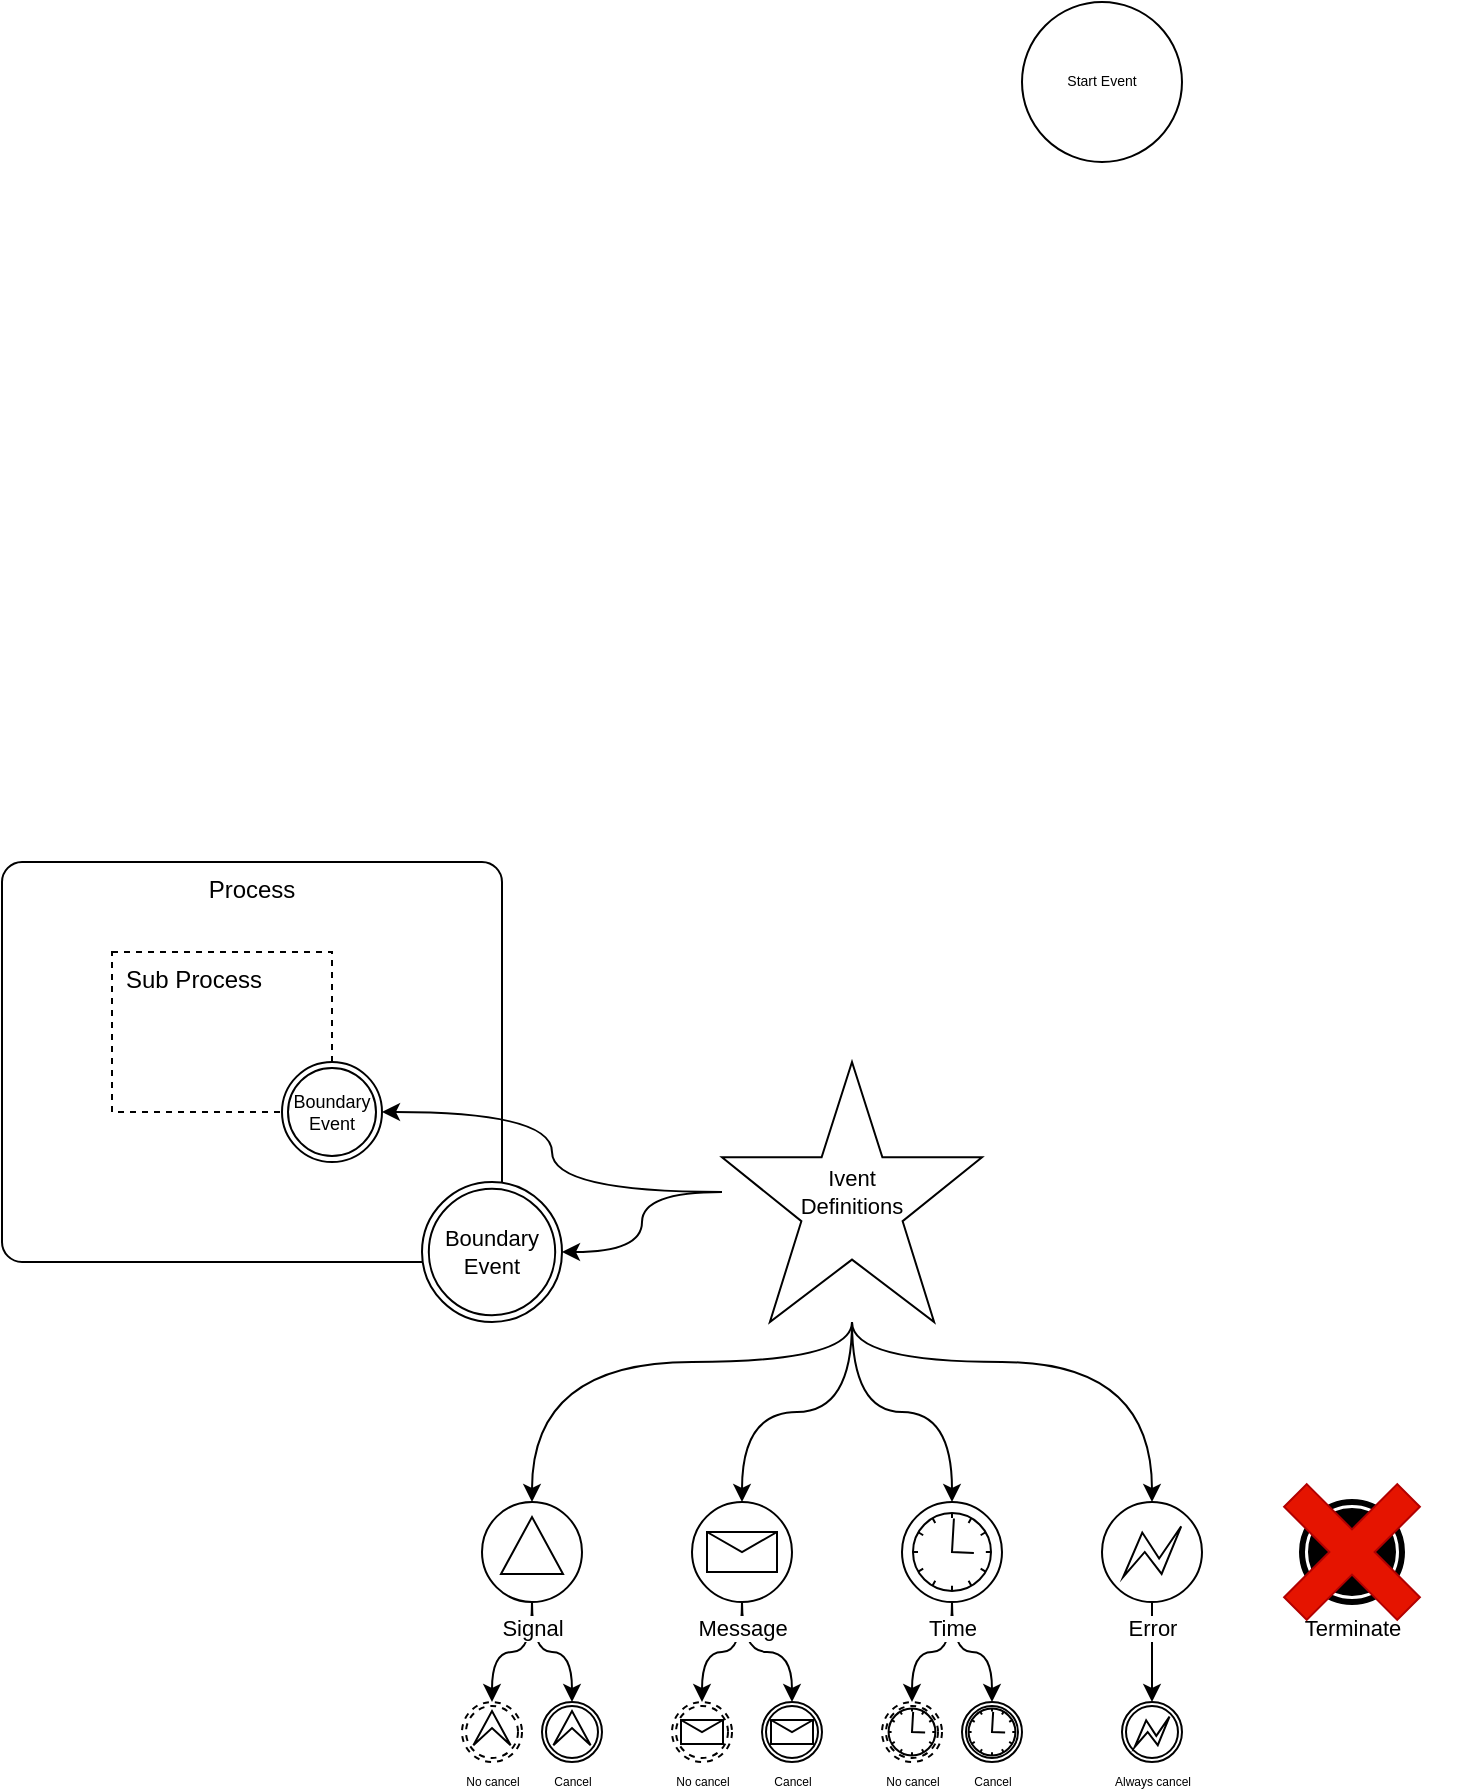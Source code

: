 <mxfile version="15.8.8" type="google"><diagram id="zWx91Owr5Jsxvq7p4SoI" name="Страница 1"><mxGraphModel dx="1426" dy="1905" grid="1" gridSize="10" guides="1" tooltips="1" connect="1" arrows="1" fold="1" page="1" pageScale="1" pageWidth="827" pageHeight="1169" math="0" shadow="0"><root><mxCell id="0"/><mxCell id="1" parent="0"/><mxCell id="zdOmjJUmgKlT9ExTEl3r-1" value="Process" style="points=[[0.25,0,0],[0.5,0,0],[0.75,0,0],[1,0.25,0],[1,0.5,0],[1,0.75,0],[0.75,1,0],[0.5,1,0],[0.25,1,0],[0,0.75,0],[0,0.5,0],[0,0.25,0]];shape=mxgraph.bpmn.task;whiteSpace=wrap;rectStyle=rounded;size=10;taskMarker=abstract;verticalAlign=top;" parent="1" vertex="1"><mxGeometry x="110" y="30" width="250" height="200" as="geometry"/></mxCell><mxCell id="zdOmjJUmgKlT9ExTEl3r-2" value="Sub Process" style="points=[[0.25,0,0],[0.5,0,0],[0.75,0,0],[1,0.25,0],[1,0.5,0],[1,0.75,0],[0.75,1,0],[0.5,1,0],[0.25,1,0],[0,0.75,0],[0,0.5,0],[0,0.25,0]];shape=mxgraph.bpmn.task;arcSize=10;taskMarker=abstract;outline=none;symbol=general;bpmnShapeType=subprocess;isLoopSub=0;verticalAlign=top;align=left;spacingLeft=5;fillColor=#FFFFFF;" parent="1" vertex="1"><mxGeometry x="165" y="75" width="110" height="80" as="geometry"/></mxCell><mxCell id="zdOmjJUmgKlT9ExTEl3r-9" value="Boundary Event" style="points=[[0.145,0.145,0],[0.5,0,0],[0.855,0.145,0],[1,0.5,0],[0.855,0.855,0],[0.5,1,0],[0.145,0.855,0],[0,0.5,0]];shape=mxgraph.bpmn.event;verticalLabelPosition=middle;labelBackgroundColor=none;verticalAlign=middle;align=center;perimeter=ellipsePerimeter;outlineConnect=0;aspect=fixed;outline=throwing;symbol=general;strokeColor=default;strokeWidth=1;fillColor=default;labelPosition=center;whiteSpace=wrap;fontSize=9;" parent="1" vertex="1"><mxGeometry x="250" y="130" width="50" height="50" as="geometry"/></mxCell><mxCell id="zdOmjJUmgKlT9ExTEl3r-11" value="Boundary &#10;Event" style="points=[[0.145,0.145,0],[0.5,0,0],[0.855,0.145,0],[1,0.5,0],[0.855,0.855,0],[0.5,1,0],[0.145,0.855,0],[0,0.5,0]];shape=mxgraph.bpmn.event;verticalLabelPosition=middle;labelBackgroundColor=none;verticalAlign=middle;align=center;perimeter=ellipsePerimeter;outlineConnect=0;aspect=fixed;outline=throwing;symbol=general;strokeColor=default;strokeWidth=1;fillColor=default;labelPosition=center;fontSize=11;whiteSpace=wrap;" parent="1" vertex="1"><mxGeometry x="320" y="190" width="70" height="70" as="geometry"/></mxCell><mxCell id="zdOmjJUmgKlT9ExTEl3r-13" style="edgeStyle=orthogonalEdgeStyle;orthogonalLoop=1;jettySize=auto;html=1;fontSize=11;strokeColor=default;fillColor=default;startSize=6;curved=1;" parent="1" source="zdOmjJUmgKlT9ExTEl3r-12" target="zdOmjJUmgKlT9ExTEl3r-11" edge="1"><mxGeometry relative="1" as="geometry"/></mxCell><mxCell id="zdOmjJUmgKlT9ExTEl3r-14" style="edgeStyle=orthogonalEdgeStyle;orthogonalLoop=1;jettySize=auto;html=1;fontSize=11;fillColor=default;flowAnimation=0;comic=0;orthogonal=0;arcSize=24;curved=1;" parent="1" source="zdOmjJUmgKlT9ExTEl3r-12" target="zdOmjJUmgKlT9ExTEl3r-9" edge="1"><mxGeometry relative="1" as="geometry"/></mxCell><mxCell id="zdOmjJUmgKlT9ExTEl3r-23" style="edgeStyle=orthogonalEdgeStyle;orthogonalLoop=1;jettySize=auto;html=1;startSize=6;fillColor=rgb(255, 255, 255);jumpStyle=none;entryX=0.5;entryY=0;entryDx=0;entryDy=0;entryPerimeter=0;curved=1;" parent="1" target="zdOmjJUmgKlT9ExTEl3r-15" edge="1"><mxGeometry relative="1" as="geometry"><mxPoint x="535" y="260" as="sourcePoint"/><Array as="points"><mxPoint x="535" y="280"/><mxPoint x="375" y="280"/></Array></mxGeometry></mxCell><mxCell id="zdOmjJUmgKlT9ExTEl3r-24" style="edgeStyle=orthogonalEdgeStyle;curved=1;comic=0;orthogonalLoop=1;jettySize=auto;html=1;entryX=0.5;entryY=0;entryDx=0;entryDy=0;entryPerimeter=0;fillColor=rgb(255, 255, 255);" parent="1" source="zdOmjJUmgKlT9ExTEl3r-12" target="zdOmjJUmgKlT9ExTEl3r-16" edge="1"><mxGeometry relative="1" as="geometry"/></mxCell><mxCell id="zdOmjJUmgKlT9ExTEl3r-25" style="edgeStyle=orthogonalEdgeStyle;curved=1;comic=0;orthogonalLoop=1;jettySize=auto;html=1;entryX=0.5;entryY=0;entryDx=0;entryDy=0;entryPerimeter=0;fillColor=rgb(255, 255, 255);" parent="1" source="zdOmjJUmgKlT9ExTEl3r-12" target="zdOmjJUmgKlT9ExTEl3r-17" edge="1"><mxGeometry relative="1" as="geometry"/></mxCell><mxCell id="zdOmjJUmgKlT9ExTEl3r-27" style="edgeStyle=orthogonalEdgeStyle;curved=1;comic=0;orthogonalLoop=1;jettySize=auto;html=1;fillColor=rgb(255, 255, 255);" parent="1" source="zdOmjJUmgKlT9ExTEl3r-12" target="zdOmjJUmgKlT9ExTEl3r-18" edge="1"><mxGeometry relative="1" as="geometry"><Array as="points"><mxPoint x="535" y="280"/><mxPoint x="685" y="280"/></Array></mxGeometry></mxCell><mxCell id="zdOmjJUmgKlT9ExTEl3r-12" value="Ivent&lt;br&gt;Definitions" style="verticalLabelPosition=middle;verticalAlign=middle;html=1;shape=mxgraph.basic.star;labelBackgroundColor=none;fontSize=11;strokeColor=default;strokeWidth=1;fillColor=default;labelPosition=center;align=center;whiteSpace=wrap;" parent="1" vertex="1"><mxGeometry x="470" y="130" width="130" height="130" as="geometry"/></mxCell><mxCell id="zdOmjJUmgKlT9ExTEl3r-35" style="edgeStyle=orthogonalEdgeStyle;curved=1;comic=0;orthogonalLoop=1;jettySize=auto;html=1;entryX=0.5;entryY=0;entryDx=0;entryDy=0;entryPerimeter=0;fontSize=7;fillColor=rgb(255, 255, 255);" parent="1" source="zdOmjJUmgKlT9ExTEl3r-15" target="zdOmjJUmgKlT9ExTEl3r-28" edge="1"><mxGeometry relative="1" as="geometry"/></mxCell><mxCell id="zdOmjJUmgKlT9ExTEl3r-36" style="edgeStyle=orthogonalEdgeStyle;curved=1;comic=0;orthogonalLoop=1;jettySize=auto;html=1;entryX=0.5;entryY=0;entryDx=0;entryDy=0;entryPerimeter=0;fontSize=7;fillColor=rgb(255, 255, 255);" parent="1" source="zdOmjJUmgKlT9ExTEl3r-15" target="zdOmjJUmgKlT9ExTEl3r-29" edge="1"><mxGeometry relative="1" as="geometry"/></mxCell><mxCell id="zdOmjJUmgKlT9ExTEl3r-15" value="Signal" style="points=[[0.145,0.145,0],[0.5,0,0],[0.855,0.145,0],[1,0.5,0],[0.855,0.855,0],[0.5,1,0],[0.145,0.855,0],[0,0.5,0]];shape=mxgraph.bpmn.event;html=1;verticalLabelPosition=bottom;labelBackgroundColor=#ffffff;verticalAlign=top;align=center;perimeter=ellipsePerimeter;outlineConnect=0;aspect=fixed;outline=standard;symbol=signal;fontSize=11;strokeColor=default;strokeWidth=1;fillColor=default;" parent="1" vertex="1"><mxGeometry x="350" y="350" width="50" height="50" as="geometry"/></mxCell><mxCell id="zdOmjJUmgKlT9ExTEl3r-37" style="edgeStyle=orthogonalEdgeStyle;curved=1;comic=0;orthogonalLoop=1;jettySize=auto;html=1;entryX=0.5;entryY=0;entryDx=0;entryDy=0;entryPerimeter=0;fontSize=7;fillColor=rgb(255, 255, 255);" parent="1" source="zdOmjJUmgKlT9ExTEl3r-16" target="zdOmjJUmgKlT9ExTEl3r-30" edge="1"><mxGeometry relative="1" as="geometry"/></mxCell><mxCell id="zdOmjJUmgKlT9ExTEl3r-38" style="edgeStyle=orthogonalEdgeStyle;curved=1;comic=0;orthogonalLoop=1;jettySize=auto;html=1;entryX=0.5;entryY=0;entryDx=0;entryDy=0;entryPerimeter=0;fontSize=7;fillColor=rgb(255, 255, 255);" parent="1" source="zdOmjJUmgKlT9ExTEl3r-16" target="zdOmjJUmgKlT9ExTEl3r-31" edge="1"><mxGeometry relative="1" as="geometry"/></mxCell><mxCell id="zdOmjJUmgKlT9ExTEl3r-16" value="Message" style="points=[[0.145,0.145,0],[0.5,0,0],[0.855,0.145,0],[1,0.5,0],[0.855,0.855,0],[0.5,1,0],[0.145,0.855,0],[0,0.5,0]];shape=mxgraph.bpmn.event;html=1;verticalLabelPosition=bottom;labelBackgroundColor=#ffffff;verticalAlign=top;align=center;perimeter=ellipsePerimeter;outlineConnect=0;aspect=fixed;outline=standard;symbol=message;fontSize=11;strokeColor=default;strokeWidth=1;fillColor=default;" parent="1" vertex="1"><mxGeometry x="455" y="350" width="50" height="50" as="geometry"/></mxCell><mxCell id="zdOmjJUmgKlT9ExTEl3r-39" style="edgeStyle=orthogonalEdgeStyle;curved=1;comic=0;orthogonalLoop=1;jettySize=auto;html=1;entryX=0.5;entryY=0;entryDx=0;entryDy=0;entryPerimeter=0;fontSize=7;fillColor=rgb(255, 255, 255);" parent="1" source="zdOmjJUmgKlT9ExTEl3r-17" target="zdOmjJUmgKlT9ExTEl3r-32" edge="1"><mxGeometry relative="1" as="geometry"/></mxCell><mxCell id="zdOmjJUmgKlT9ExTEl3r-40" style="edgeStyle=orthogonalEdgeStyle;curved=1;comic=0;orthogonalLoop=1;jettySize=auto;html=1;entryX=0.5;entryY=0;entryDx=0;entryDy=0;entryPerimeter=0;fontSize=7;fillColor=rgb(255, 255, 255);" parent="1" source="zdOmjJUmgKlT9ExTEl3r-17" target="zdOmjJUmgKlT9ExTEl3r-33" edge="1"><mxGeometry relative="1" as="geometry"/></mxCell><mxCell id="zdOmjJUmgKlT9ExTEl3r-17" value="Time" style="points=[[0.145,0.145,0],[0.5,0,0],[0.855,0.145,0],[1,0.5,0],[0.855,0.855,0],[0.5,1,0],[0.145,0.855,0],[0,0.5,0]];shape=mxgraph.bpmn.event;html=1;verticalLabelPosition=bottom;labelBackgroundColor=#ffffff;verticalAlign=top;align=center;perimeter=ellipsePerimeter;outlineConnect=0;aspect=fixed;outline=standard;symbol=timer;fontSize=11;strokeColor=default;strokeWidth=1;fillColor=default;" parent="1" vertex="1"><mxGeometry x="560" y="350" width="50" height="50" as="geometry"/></mxCell><mxCell id="zdOmjJUmgKlT9ExTEl3r-41" style="edgeStyle=orthogonalEdgeStyle;curved=1;comic=0;orthogonalLoop=1;jettySize=auto;html=1;entryX=0.5;entryY=0;entryDx=0;entryDy=0;entryPerimeter=0;fontSize=7;fillColor=rgb(255, 255, 255);" parent="1" source="zdOmjJUmgKlT9ExTEl3r-18" target="zdOmjJUmgKlT9ExTEl3r-34" edge="1"><mxGeometry relative="1" as="geometry"/></mxCell><mxCell id="zdOmjJUmgKlT9ExTEl3r-18" value="Error" style="points=[[0.145,0.145,0],[0.5,0,0],[0.855,0.145,0],[1,0.5,0],[0.855,0.855,0],[0.5,1,0],[0.145,0.855,0],[0,0.5,0]];shape=mxgraph.bpmn.event;html=1;verticalLabelPosition=bottom;labelBackgroundColor=#ffffff;verticalAlign=top;align=center;perimeter=ellipsePerimeter;outlineConnect=0;aspect=fixed;outline=eventInt;symbol=error;fontSize=11;strokeColor=default;strokeWidth=1;fillColor=default;" parent="1" vertex="1"><mxGeometry x="660" y="350" width="50" height="50" as="geometry"/></mxCell><mxCell id="zdOmjJUmgKlT9ExTEl3r-19" value="Terminate" style="points=[[0.145,0.145,0],[0.5,0,0],[0.855,0.145,0],[1,0.5,0],[0.855,0.855,0],[0.5,1,0],[0.145,0.855,0],[0,0.5,0]];shape=mxgraph.bpmn.event;html=1;verticalLabelPosition=bottom;labelBackgroundColor=#ffffff;verticalAlign=top;align=center;perimeter=ellipsePerimeter;outlineConnect=0;aspect=fixed;outline=end;symbol=terminate;fontSize=11;strokeColor=default;strokeWidth=1;fillColor=default;" parent="1" vertex="1"><mxGeometry x="760" y="350" width="50" height="50" as="geometry"/></mxCell><mxCell id="zdOmjJUmgKlT9ExTEl3r-21" value="" style="shape=cross;whiteSpace=wrap;html=1;labelBackgroundColor=none;fontSize=11;strokeColor=#B20000;strokeWidth=1;fillColor=#e51400;rotation=45;perimeterSpacing=0;fontColor=#ffffff;" parent="1" vertex="1"><mxGeometry x="745" y="335" width="80" height="80" as="geometry"/></mxCell><mxCell id="zdOmjJUmgKlT9ExTEl3r-28" value="No cancel" style="points=[[0.145,0.145,0],[0.5,0,0],[0.855,0.145,0],[1,0.5,0],[0.855,0.855,0],[0.5,1,0],[0.145,0.855,0],[0,0.5,0]];shape=mxgraph.bpmn.event;html=1;verticalLabelPosition=bottom;labelBackgroundColor=#ffffff;verticalAlign=top;align=center;perimeter=ellipsePerimeter;outlineConnect=0;aspect=fixed;outline=boundNonint;symbol=escalation;fontSize=6;strokeColor=#000000;strokeWidth=1;fillColor=none;" parent="1" vertex="1"><mxGeometry x="340" y="450" width="30" height="30" as="geometry"/></mxCell><mxCell id="zdOmjJUmgKlT9ExTEl3r-29" value="Cancel" style="points=[[0.145,0.145,0],[0.5,0,0],[0.855,0.145,0],[1,0.5,0],[0.855,0.855,0],[0.5,1,0],[0.145,0.855,0],[0,0.5,0]];shape=mxgraph.bpmn.event;html=1;verticalLabelPosition=bottom;labelBackgroundColor=#ffffff;verticalAlign=top;align=center;perimeter=ellipsePerimeter;outlineConnect=0;aspect=fixed;outline=boundInt;symbol=escalation;fontSize=6;strokeColor=#000000;strokeWidth=1;fillColor=none;" parent="1" vertex="1"><mxGeometry x="380" y="450" width="30" height="30" as="geometry"/></mxCell><mxCell id="zdOmjJUmgKlT9ExTEl3r-30" value="No cancel" style="points=[[0.145,0.145,0],[0.5,0,0],[0.855,0.145,0],[1,0.5,0],[0.855,0.855,0],[0.5,1,0],[0.145,0.855,0],[0,0.5,0]];shape=mxgraph.bpmn.event;html=1;verticalLabelPosition=bottom;labelBackgroundColor=#ffffff;verticalAlign=top;align=center;perimeter=ellipsePerimeter;outlineConnect=0;aspect=fixed;outline=boundNonint;symbol=message;fontSize=6;strokeColor=#000000;strokeWidth=1;fillColor=none;" parent="1" vertex="1"><mxGeometry x="445" y="450" width="30" height="30" as="geometry"/></mxCell><mxCell id="zdOmjJUmgKlT9ExTEl3r-31" value="Cancel" style="points=[[0.145,0.145,0],[0.5,0,0],[0.855,0.145,0],[1,0.5,0],[0.855,0.855,0],[0.5,1,0],[0.145,0.855,0],[0,0.5,0]];shape=mxgraph.bpmn.event;html=1;verticalLabelPosition=bottom;labelBackgroundColor=#ffffff;verticalAlign=top;align=center;perimeter=ellipsePerimeter;outlineConnect=0;aspect=fixed;outline=boundInt;symbol=message;fontSize=6;strokeColor=#000000;strokeWidth=1;fillColor=none;" parent="1" vertex="1"><mxGeometry x="490" y="450" width="30" height="30" as="geometry"/></mxCell><mxCell id="zdOmjJUmgKlT9ExTEl3r-32" value="No cancel" style="points=[[0.145,0.145,0],[0.5,0,0],[0.855,0.145,0],[1,0.5,0],[0.855,0.855,0],[0.5,1,0],[0.145,0.855,0],[0,0.5,0]];shape=mxgraph.bpmn.event;html=1;verticalLabelPosition=bottom;labelBackgroundColor=#ffffff;verticalAlign=top;align=center;perimeter=ellipsePerimeter;outlineConnect=0;aspect=fixed;outline=boundNonint;symbol=timer;fontSize=6;strokeColor=#000000;strokeWidth=1;fillColor=none;" parent="1" vertex="1"><mxGeometry x="550" y="450" width="30" height="30" as="geometry"/></mxCell><mxCell id="zdOmjJUmgKlT9ExTEl3r-33" value="Cancel" style="points=[[0.145,0.145,0],[0.5,0,0],[0.855,0.145,0],[1,0.5,0],[0.855,0.855,0],[0.5,1,0],[0.145,0.855,0],[0,0.5,0]];shape=mxgraph.bpmn.event;html=1;verticalLabelPosition=bottom;labelBackgroundColor=#ffffff;verticalAlign=top;align=center;perimeter=ellipsePerimeter;outlineConnect=0;aspect=fixed;outline=boundInt;symbol=timer;fontSize=6;strokeColor=#000000;strokeWidth=1;fillColor=none;" parent="1" vertex="1"><mxGeometry x="590" y="450" width="30" height="30" as="geometry"/></mxCell><mxCell id="zdOmjJUmgKlT9ExTEl3r-34" value="Always cancel" style="points=[[0.145,0.145,0],[0.5,0,0],[0.855,0.145,0],[1,0.5,0],[0.855,0.855,0],[0.5,1,0],[0.145,0.855,0],[0,0.5,0]];shape=mxgraph.bpmn.event;html=1;verticalLabelPosition=bottom;labelBackgroundColor=#ffffff;verticalAlign=top;align=center;perimeter=ellipsePerimeter;outlineConnect=0;aspect=fixed;outline=boundInt;symbol=error;fontSize=6;strokeColor=#000000;strokeWidth=1;fillColor=none;" parent="1" vertex="1"><mxGeometry x="670" y="450" width="30" height="30" as="geometry"/></mxCell><mxCell id="zdOmjJUmgKlT9ExTEl3r-42" value="Start Event" style="points=[[0.145,0.145,0],[0.5,0,0],[0.855,0.145,0],[1,0.5,0],[0.855,0.855,0],[0.5,1,0],[0.145,0.855,0],[0,0.5,0]];shape=mxgraph.bpmn.event;html=1;verticalLabelPosition=middle;labelBackgroundColor=#ffffff;verticalAlign=middle;align=center;perimeter=ellipsePerimeter;outlineConnect=0;aspect=fixed;outline=standard;symbol=general;fontSize=7;strokeColor=#000000;strokeWidth=1;fillColor=none;labelPosition=center;whiteSpace=wrap;" parent="1" vertex="1"><mxGeometry x="620" y="-400" width="80" height="80" as="geometry"/></mxCell></root></mxGraphModel></diagram></mxfile>